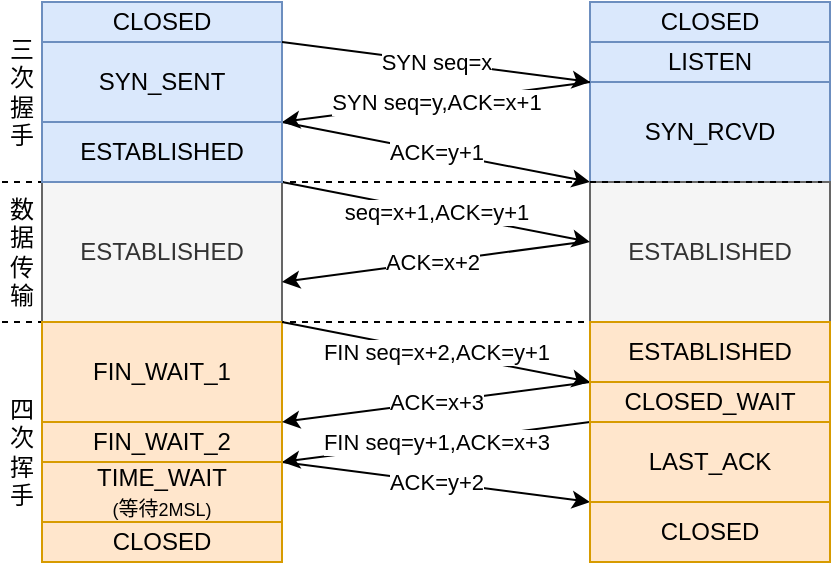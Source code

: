 <mxfile version="20.4.0" type="github">
  <diagram id="U4iVKpF0wCfnUkFfjQ_V" name="第 1 页">
    <mxGraphModel dx="676" dy="461" grid="1" gridSize="10" guides="1" tooltips="1" connect="1" arrows="1" fold="1" page="1" pageScale="1" pageWidth="827" pageHeight="1169" math="0" shadow="0">
      <root>
        <mxCell id="0" />
        <mxCell id="1" parent="0" />
        <mxCell id="OuIgDDW4kMaR_B51C9q3-1" value="CLOSED" style="rounded=0;whiteSpace=wrap;html=1;fillColor=#dae8fc;strokeColor=#6c8ebf;" vertex="1" parent="1">
          <mxGeometry x="140" y="160" width="120" height="20" as="geometry" />
        </mxCell>
        <mxCell id="OuIgDDW4kMaR_B51C9q3-2" value="SYN_SENT" style="rounded=0;whiteSpace=wrap;html=1;fillColor=#dae8fc;strokeColor=#6c8ebf;" vertex="1" parent="1">
          <mxGeometry x="140" y="180" width="120" height="40" as="geometry" />
        </mxCell>
        <mxCell id="OuIgDDW4kMaR_B51C9q3-3" value="CLOSED" style="rounded=0;whiteSpace=wrap;html=1;fillColor=#dae8fc;strokeColor=#6c8ebf;" vertex="1" parent="1">
          <mxGeometry x="414" y="160" width="120" height="20" as="geometry" />
        </mxCell>
        <mxCell id="OuIgDDW4kMaR_B51C9q3-4" value="LISTEN" style="rounded=0;whiteSpace=wrap;html=1;fillColor=#dae8fc;strokeColor=#6c8ebf;" vertex="1" parent="1">
          <mxGeometry x="414" y="180" width="120" height="20" as="geometry" />
        </mxCell>
        <mxCell id="OuIgDDW4kMaR_B51C9q3-5" value="SYN_RCVD" style="rounded=0;whiteSpace=wrap;html=1;fillColor=#dae8fc;strokeColor=#6c8ebf;" vertex="1" parent="1">
          <mxGeometry x="414" y="200" width="120" height="50" as="geometry" />
        </mxCell>
        <mxCell id="OuIgDDW4kMaR_B51C9q3-6" value="SYN seq=x" style="endArrow=classic;html=1;rounded=0;exitX=1;exitY=0;exitDx=0;exitDy=0;entryX=0;entryY=0;entryDx=0;entryDy=0;" edge="1" parent="1" source="OuIgDDW4kMaR_B51C9q3-2" target="OuIgDDW4kMaR_B51C9q3-5">
          <mxGeometry width="50" height="50" relative="1" as="geometry">
            <mxPoint x="330" y="200" as="sourcePoint" />
            <mxPoint x="410" y="220" as="targetPoint" />
          </mxGeometry>
        </mxCell>
        <mxCell id="OuIgDDW4kMaR_B51C9q3-9" value="SYN seq=y,ACK=x+1" style="endArrow=classic;html=1;rounded=0;entryX=1;entryY=1;entryDx=0;entryDy=0;exitX=0;exitY=0;exitDx=0;exitDy=0;" edge="1" parent="1" source="OuIgDDW4kMaR_B51C9q3-5" target="OuIgDDW4kMaR_B51C9q3-2">
          <mxGeometry width="50" height="50" relative="1" as="geometry">
            <mxPoint x="410" y="190" as="sourcePoint" />
            <mxPoint x="400" y="280" as="targetPoint" />
          </mxGeometry>
        </mxCell>
        <mxCell id="OuIgDDW4kMaR_B51C9q3-11" value="ACK=y+1" style="endArrow=classic;html=1;rounded=0;exitX=1;exitY=1;exitDx=0;exitDy=0;entryX=0;entryY=1;entryDx=0;entryDy=0;" edge="1" parent="1" source="OuIgDDW4kMaR_B51C9q3-2" target="OuIgDDW4kMaR_B51C9q3-5">
          <mxGeometry width="50" height="50" relative="1" as="geometry">
            <mxPoint x="290" y="300" as="sourcePoint" />
            <mxPoint x="340" y="250" as="targetPoint" />
          </mxGeometry>
        </mxCell>
        <mxCell id="OuIgDDW4kMaR_B51C9q3-12" value="ESTABLISHED" style="rounded=0;whiteSpace=wrap;html=1;fillColor=#f5f5f5;fontColor=#333333;strokeColor=#666666;" vertex="1" parent="1">
          <mxGeometry x="140" y="250" width="120" height="70" as="geometry" />
        </mxCell>
        <mxCell id="OuIgDDW4kMaR_B51C9q3-13" value="ESTABLISHED" style="rounded=0;whiteSpace=wrap;html=1;fillColor=#f5f5f5;fontColor=#333333;strokeColor=#666666;" vertex="1" parent="1">
          <mxGeometry x="414" y="250" width="120" height="70" as="geometry" />
        </mxCell>
        <mxCell id="OuIgDDW4kMaR_B51C9q3-16" value="seq=x+1,ACK=y+1" style="endArrow=classic;html=1;rounded=0;exitX=1;exitY=1;exitDx=0;exitDy=0;entryX=0;entryY=1;entryDx=0;entryDy=0;" edge="1" parent="1">
          <mxGeometry width="50" height="50" relative="1" as="geometry">
            <mxPoint x="260" y="250" as="sourcePoint" />
            <mxPoint x="414" y="280.0" as="targetPoint" />
          </mxGeometry>
        </mxCell>
        <mxCell id="OuIgDDW4kMaR_B51C9q3-17" value="ACK=x+2" style="endArrow=classic;html=1;rounded=0;" edge="1" parent="1">
          <mxGeometry width="50" height="50" relative="1" as="geometry">
            <mxPoint x="410" y="280" as="sourcePoint" />
            <mxPoint x="260" y="300" as="targetPoint" />
          </mxGeometry>
        </mxCell>
        <mxCell id="OuIgDDW4kMaR_B51C9q3-18" value="" style="endArrow=none;dashed=1;html=1;rounded=0;" edge="1" parent="1">
          <mxGeometry width="50" height="50" relative="1" as="geometry">
            <mxPoint x="120" y="250" as="sourcePoint" />
            <mxPoint x="530" y="250" as="targetPoint" />
          </mxGeometry>
        </mxCell>
        <mxCell id="OuIgDDW4kMaR_B51C9q3-20" value="ESTABLISHED" style="rounded=0;whiteSpace=wrap;html=1;fillColor=#dae8fc;strokeColor=#6c8ebf;" vertex="1" parent="1">
          <mxGeometry x="140" y="220" width="120" height="30" as="geometry" />
        </mxCell>
        <mxCell id="OuIgDDW4kMaR_B51C9q3-21" value="三次握手" style="text;html=1;strokeColor=none;fillColor=none;align=center;verticalAlign=middle;whiteSpace=wrap;rounded=0;" vertex="1" parent="1">
          <mxGeometry x="120" y="190" width="20" height="30" as="geometry" />
        </mxCell>
        <mxCell id="OuIgDDW4kMaR_B51C9q3-22" value="" style="endArrow=none;dashed=1;html=1;rounded=0;entryX=1;entryY=0;entryDx=0;entryDy=0;" edge="1" parent="1" target="OuIgDDW4kMaR_B51C9q3-26">
          <mxGeometry width="50" height="50" relative="1" as="geometry">
            <mxPoint x="120" y="320" as="sourcePoint" />
            <mxPoint x="550" y="320" as="targetPoint" />
          </mxGeometry>
        </mxCell>
        <mxCell id="OuIgDDW4kMaR_B51C9q3-23" value="数据传输" style="text;html=1;strokeColor=none;fillColor=none;align=center;verticalAlign=middle;whiteSpace=wrap;rounded=0;" vertex="1" parent="1">
          <mxGeometry x="120" y="270" width="20" height="30" as="geometry" />
        </mxCell>
        <mxCell id="OuIgDDW4kMaR_B51C9q3-24" value="FIN_WAIT_1" style="rounded=0;whiteSpace=wrap;html=1;fillColor=#ffe6cc;strokeColor=#d79b00;" vertex="1" parent="1">
          <mxGeometry x="140" y="320" width="120" height="50" as="geometry" />
        </mxCell>
        <mxCell id="OuIgDDW4kMaR_B51C9q3-25" value="FIN_WAIT_2" style="rounded=0;whiteSpace=wrap;html=1;fillColor=#ffe6cc;strokeColor=#d79b00;" vertex="1" parent="1">
          <mxGeometry x="140" y="370" width="120" height="20" as="geometry" />
        </mxCell>
        <mxCell id="OuIgDDW4kMaR_B51C9q3-26" value="ESTABLISHED" style="rounded=0;whiteSpace=wrap;html=1;fillColor=#ffe6cc;strokeColor=#d79b00;" vertex="1" parent="1">
          <mxGeometry x="414" y="320" width="120" height="30" as="geometry" />
        </mxCell>
        <mxCell id="OuIgDDW4kMaR_B51C9q3-27" value="FIN seq=x+2,ACK=y+1" style="endArrow=classic;html=1;rounded=0;entryX=0;entryY=1;entryDx=0;entryDy=0;" edge="1" parent="1" target="OuIgDDW4kMaR_B51C9q3-26">
          <mxGeometry width="50" height="50" relative="1" as="geometry">
            <mxPoint x="260" y="320" as="sourcePoint" />
            <mxPoint x="330" y="360" as="targetPoint" />
          </mxGeometry>
        </mxCell>
        <mxCell id="OuIgDDW4kMaR_B51C9q3-29" value="ACK=x+3" style="endArrow=classic;html=1;rounded=0;exitX=0;exitY=1;exitDx=0;exitDy=0;entryX=1;entryY=0;entryDx=0;entryDy=0;" edge="1" parent="1" source="OuIgDDW4kMaR_B51C9q3-26" target="OuIgDDW4kMaR_B51C9q3-25">
          <mxGeometry width="50" height="50" relative="1" as="geometry">
            <mxPoint x="360" y="420" as="sourcePoint" />
            <mxPoint x="410" y="370" as="targetPoint" />
          </mxGeometry>
        </mxCell>
        <mxCell id="OuIgDDW4kMaR_B51C9q3-30" value="CLOSED_WAIT" style="rounded=0;whiteSpace=wrap;html=1;fillColor=#ffe6cc;strokeColor=#d79b00;" vertex="1" parent="1">
          <mxGeometry x="414" y="350" width="120" height="20" as="geometry" />
        </mxCell>
        <mxCell id="OuIgDDW4kMaR_B51C9q3-33" value="&lt;span style=&quot;&quot;&gt;FIN seq=y+1,ACK=x+3&lt;/span&gt;" style="endArrow=classic;html=1;rounded=0;exitX=0;exitY=1;exitDx=0;exitDy=0;entryX=1;entryY=0;entryDx=0;entryDy=0;" edge="1" parent="1">
          <mxGeometry width="50" height="50" relative="1" as="geometry">
            <mxPoint x="414" y="370" as="sourcePoint" />
            <mxPoint x="260" y="390" as="targetPoint" />
          </mxGeometry>
        </mxCell>
        <mxCell id="OuIgDDW4kMaR_B51C9q3-34" value="LAST_ACK" style="rounded=0;whiteSpace=wrap;html=1;fillColor=#ffe6cc;strokeColor=#d79b00;" vertex="1" parent="1">
          <mxGeometry x="414" y="370" width="120" height="40" as="geometry" />
        </mxCell>
        <mxCell id="OuIgDDW4kMaR_B51C9q3-35" value="ACK=y+2" style="endArrow=classic;html=1;rounded=0;entryX=0;entryY=1;entryDx=0;entryDy=0;" edge="1" parent="1" target="OuIgDDW4kMaR_B51C9q3-34">
          <mxGeometry width="50" height="50" relative="1" as="geometry">
            <mxPoint x="260" y="390" as="sourcePoint" />
            <mxPoint x="340" y="400" as="targetPoint" />
          </mxGeometry>
        </mxCell>
        <mxCell id="OuIgDDW4kMaR_B51C9q3-36" value="TIME_WAIT&lt;br&gt;&lt;font style=&quot;font-size: 9px;&quot;&gt;(&lt;/font&gt;&lt;font size=&quot;1&quot; style=&quot;&quot;&gt;等待&lt;/font&gt;&lt;font style=&quot;font-size: 9px;&quot;&gt;2MSL)&lt;/font&gt;" style="rounded=0;whiteSpace=wrap;html=1;fillColor=#ffe6cc;strokeColor=#d79b00;" vertex="1" parent="1">
          <mxGeometry x="140" y="390" width="120" height="30" as="geometry" />
        </mxCell>
        <mxCell id="OuIgDDW4kMaR_B51C9q3-37" value="CLOSED" style="rounded=0;whiteSpace=wrap;html=1;fillColor=#ffe6cc;strokeColor=#d79b00;" vertex="1" parent="1">
          <mxGeometry x="140" y="420" width="120" height="20" as="geometry" />
        </mxCell>
        <mxCell id="OuIgDDW4kMaR_B51C9q3-38" value="CLOSED" style="rounded=0;whiteSpace=wrap;html=1;fillColor=#ffe6cc;strokeColor=#d79b00;" vertex="1" parent="1">
          <mxGeometry x="414" y="410" width="120" height="30" as="geometry" />
        </mxCell>
        <mxCell id="OuIgDDW4kMaR_B51C9q3-39" value="四次挥手" style="text;html=1;strokeColor=none;fillColor=none;align=center;verticalAlign=middle;whiteSpace=wrap;rounded=0;" vertex="1" parent="1">
          <mxGeometry x="120" y="370" width="20" height="30" as="geometry" />
        </mxCell>
      </root>
    </mxGraphModel>
  </diagram>
</mxfile>
